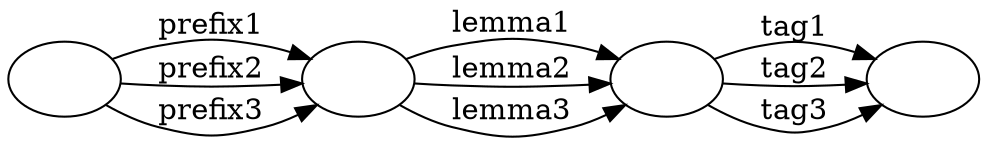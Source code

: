 digraph {
  rankdir=LR;
  n0 [label=""];
  n1 [label=""];
  n2 [label=""];
  n3 [label=""];
  n0 -> n1 [label="prefix1"];
  n0 -> n1 [label="prefix2"];
  n0 -> n1 [label="prefix3"];
  n1 -> n2 [label="lemma1"];
  n1 -> n2 [label="lemma2"];
  n1 -> n2 [label="lemma3"];
  n2 -> n3 [label="tag1"];
  n2 -> n3 [label="tag2"];
  n2 -> n3 [label="tag3"];
}
